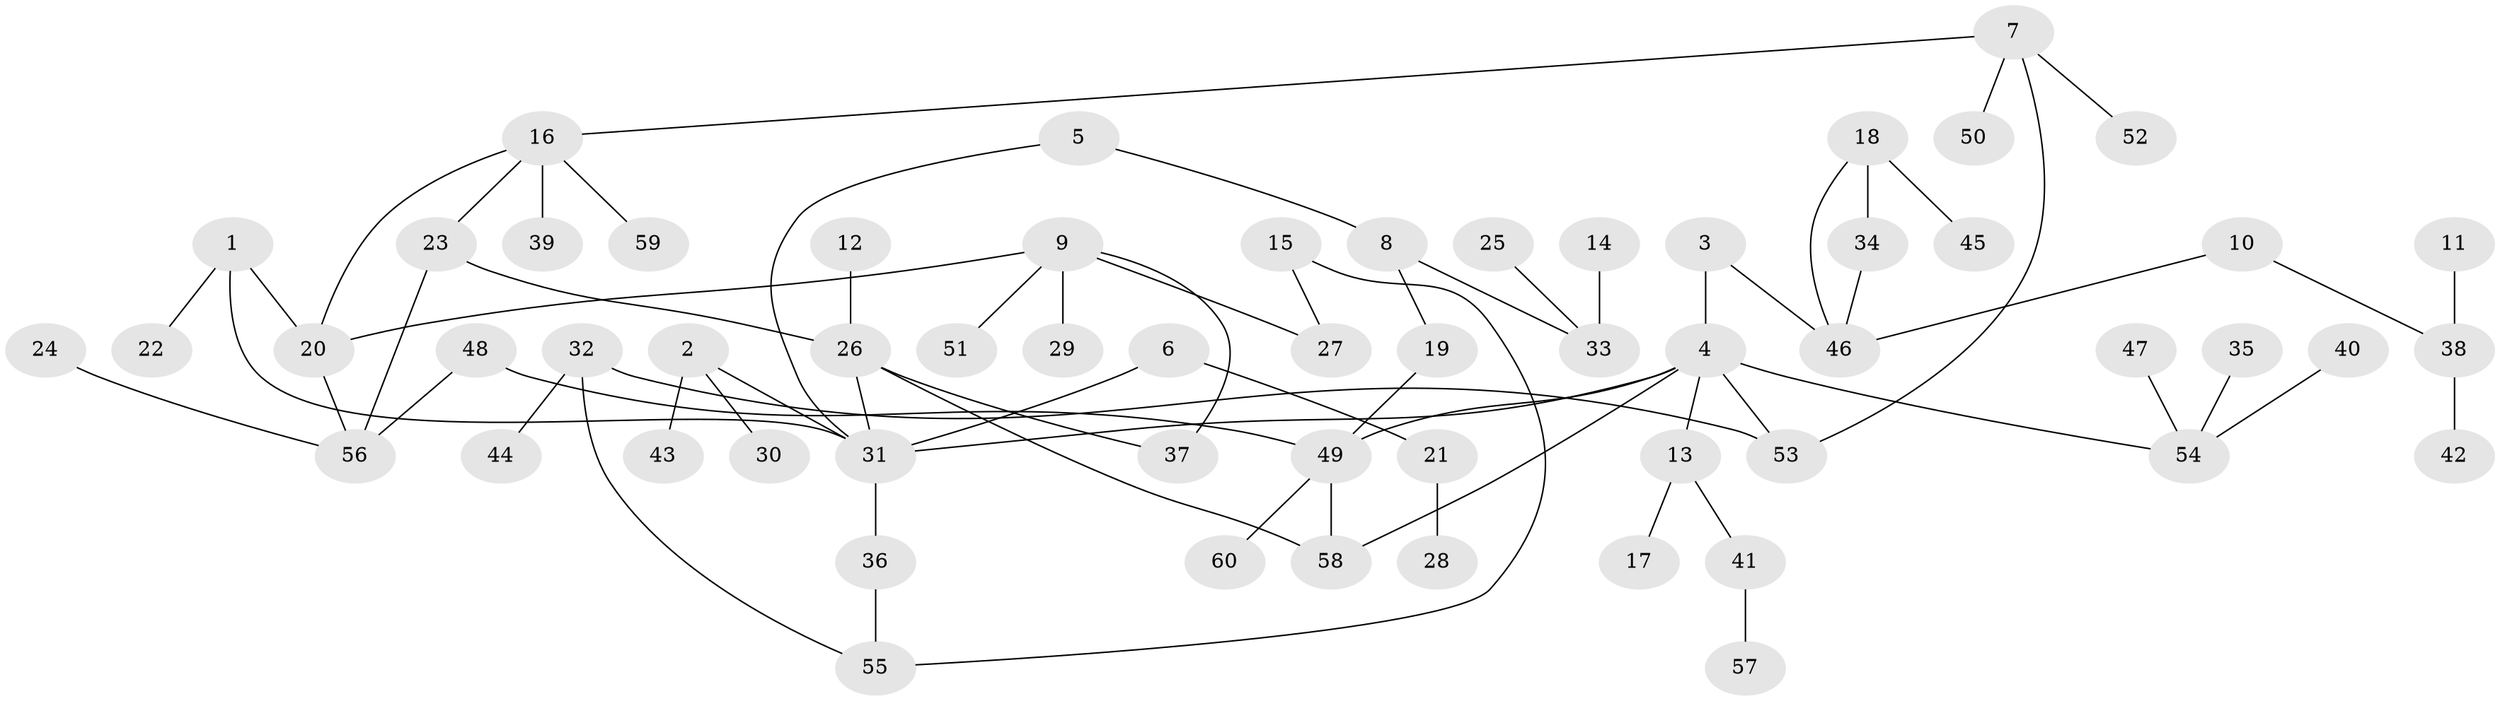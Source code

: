 // original degree distribution, {9: 0.008403361344537815, 3: 0.16806722689075632, 7: 0.01680672268907563, 2: 0.2773109243697479, 5: 0.05042016806722689, 1: 0.42857142857142855, 6: 0.01680672268907563, 4: 0.03361344537815126}
// Generated by graph-tools (version 1.1) at 2025/36/03/04/25 23:36:12]
// undirected, 60 vertices, 70 edges
graph export_dot {
  node [color=gray90,style=filled];
  1;
  2;
  3;
  4;
  5;
  6;
  7;
  8;
  9;
  10;
  11;
  12;
  13;
  14;
  15;
  16;
  17;
  18;
  19;
  20;
  21;
  22;
  23;
  24;
  25;
  26;
  27;
  28;
  29;
  30;
  31;
  32;
  33;
  34;
  35;
  36;
  37;
  38;
  39;
  40;
  41;
  42;
  43;
  44;
  45;
  46;
  47;
  48;
  49;
  50;
  51;
  52;
  53;
  54;
  55;
  56;
  57;
  58;
  59;
  60;
  1 -- 20 [weight=1.0];
  1 -- 22 [weight=1.0];
  1 -- 31 [weight=1.0];
  2 -- 30 [weight=1.0];
  2 -- 31 [weight=1.0];
  2 -- 43 [weight=1.0];
  3 -- 4 [weight=1.0];
  3 -- 46 [weight=1.0];
  4 -- 13 [weight=1.0];
  4 -- 31 [weight=1.0];
  4 -- 49 [weight=1.0];
  4 -- 53 [weight=1.0];
  4 -- 54 [weight=1.0];
  4 -- 58 [weight=1.0];
  5 -- 8 [weight=1.0];
  5 -- 31 [weight=1.0];
  6 -- 21 [weight=1.0];
  6 -- 31 [weight=1.0];
  7 -- 16 [weight=1.0];
  7 -- 50 [weight=1.0];
  7 -- 52 [weight=1.0];
  7 -- 53 [weight=1.0];
  8 -- 19 [weight=1.0];
  8 -- 33 [weight=1.0];
  9 -- 20 [weight=1.0];
  9 -- 27 [weight=1.0];
  9 -- 29 [weight=1.0];
  9 -- 37 [weight=1.0];
  9 -- 51 [weight=1.0];
  10 -- 38 [weight=1.0];
  10 -- 46 [weight=1.0];
  11 -- 38 [weight=1.0];
  12 -- 26 [weight=1.0];
  13 -- 17 [weight=1.0];
  13 -- 41 [weight=1.0];
  14 -- 33 [weight=1.0];
  15 -- 27 [weight=1.0];
  15 -- 55 [weight=1.0];
  16 -- 20 [weight=1.0];
  16 -- 23 [weight=1.0];
  16 -- 39 [weight=1.0];
  16 -- 59 [weight=1.0];
  18 -- 34 [weight=1.0];
  18 -- 45 [weight=1.0];
  18 -- 46 [weight=1.0];
  19 -- 49 [weight=1.0];
  20 -- 56 [weight=1.0];
  21 -- 28 [weight=1.0];
  23 -- 26 [weight=1.0];
  23 -- 56 [weight=1.0];
  24 -- 56 [weight=1.0];
  25 -- 33 [weight=1.0];
  26 -- 31 [weight=1.0];
  26 -- 37 [weight=1.0];
  26 -- 58 [weight=1.0];
  31 -- 36 [weight=1.0];
  32 -- 44 [weight=1.0];
  32 -- 53 [weight=1.0];
  32 -- 55 [weight=1.0];
  34 -- 46 [weight=1.0];
  35 -- 54 [weight=1.0];
  36 -- 55 [weight=1.0];
  38 -- 42 [weight=1.0];
  40 -- 54 [weight=1.0];
  41 -- 57 [weight=1.0];
  47 -- 54 [weight=1.0];
  48 -- 49 [weight=1.0];
  48 -- 56 [weight=1.0];
  49 -- 58 [weight=1.0];
  49 -- 60 [weight=1.0];
}
